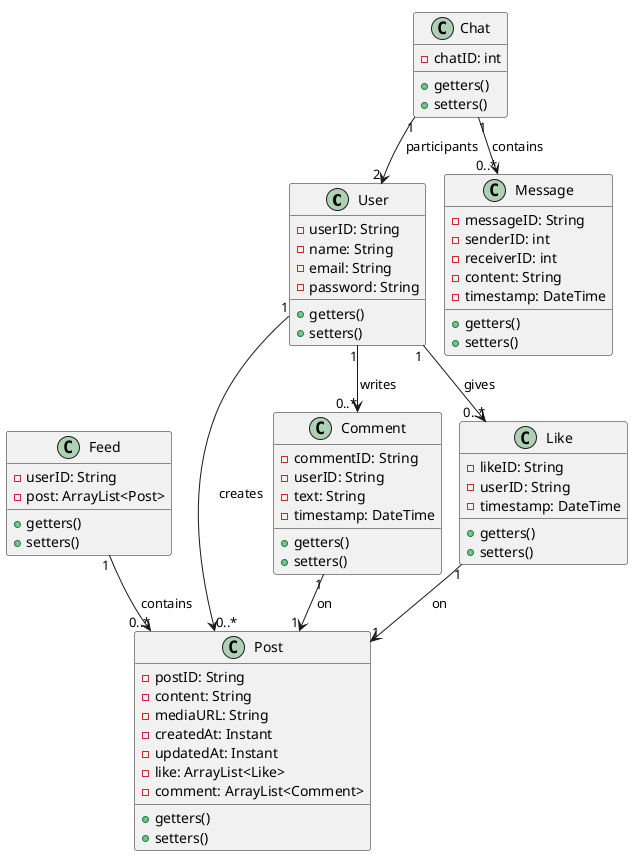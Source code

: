 @startuml
!pragma layout smetana

' ======================
' Domain Entities
' ======================

class User {
  - userID: String
  - name: String
  - email: String
  - password: String
  + getters()
  + setters()
}

class Post {
  - postID: String
  - content: String
  - mediaURL: String
  - createdAt: Instant
  - updatedAt: Instant
  - like: ArrayList<Like>
  - comment: ArrayList<Comment>
  + getters()
  + setters()
}

class Comment {
  - commentID: String
  - userID: String
  - text: String
  - timestamp: DateTime
  + getters()
  + setters()
}

class Like {
  - likeID: String
  - userID: String
  - timestamp: DateTime
  + getters()
  + setters()
}

class Chat {
  - chatID: int
  + getters()
  + setters()
}

class Message {
  - messageID: String
  - senderID: int
  - receiverID: int
  - content: String
  - timestamp: DateTime
  + getters()
  + setters()
}

class Feed {
    - userID: String
    - post: ArrayList<Post>
    + getters()
    + setters()
}

' ======================
' Relationships Between Entities
' ======================

' A User creates many Posts; each Post belongs to one User.
User "1" --> "0..*" Post : creates

' A User writes many Comments; each Comment is written by one User and on one Post.
User "1" --> "0..*" Comment : writes
Comment "1" --> "1" Post : on

' A User gives many Likes; each Like is by one User on one Post.
User "1" --> "0..*" Like : gives
Like "1" --> "1" Post : on

' A Chat involves two Users (simplified for now as a direct association).
Chat "1" --> "2" User : participants

' A Chat contains many Messages; each Message belongs to one Chat.
Chat "1" --> "0..*" Message : contains

Feed "1" --> "0..*" Post: contains

@enduml
